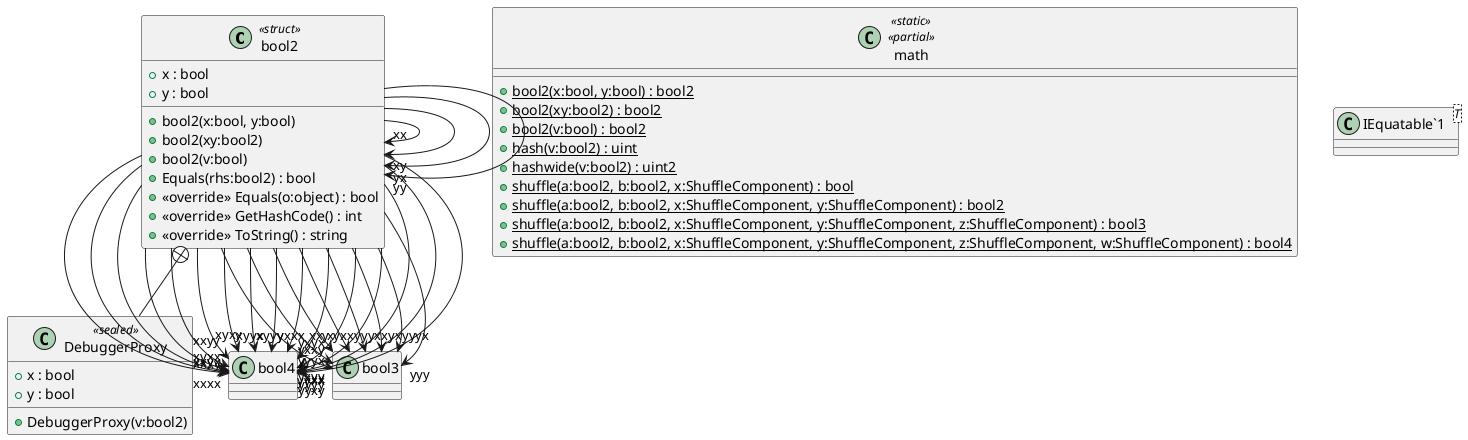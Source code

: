 @startuml
class bool2 <<struct>> {
    + x : bool
    + y : bool
    + bool2(x:bool, y:bool)
    + bool2(xy:bool2)
    + bool2(v:bool)
    + Equals(rhs:bool2) : bool
    + <<override>> Equals(o:object) : bool
    + <<override>> GetHashCode() : int
    + <<override>> ToString() : string
}
class math <<static>> <<partial>> {
    + {static} bool2(x:bool, y:bool) : bool2
    + {static} bool2(xy:bool2) : bool2
    + {static} bool2(v:bool) : bool2
    + {static} hash(v:bool2) : uint
    + {static} hashwide(v:bool2) : uint2
    + {static} shuffle(a:bool2, b:bool2, x:ShuffleComponent) : bool
    + {static} shuffle(a:bool2, b:bool2, x:ShuffleComponent, y:ShuffleComponent) : bool2
    + {static} shuffle(a:bool2, b:bool2, x:ShuffleComponent, y:ShuffleComponent, z:ShuffleComponent) : bool3
    + {static} shuffle(a:bool2, b:bool2, x:ShuffleComponent, y:ShuffleComponent, z:ShuffleComponent, w:ShuffleComponent) : bool4
}
class "IEquatable`1"<T> {
}
class DebuggerProxy <<sealed>> {
    + x : bool
    + y : bool
    + DebuggerProxy(v:bool2)
}
bool2 --> "xxxx" bool4
bool2 --> "xxxy" bool4
bool2 --> "xxyx" bool4
bool2 --> "xxyy" bool4
bool2 --> "xyxx" bool4
bool2 --> "xyxy" bool4
bool2 --> "xyyx" bool4
bool2 --> "xyyy" bool4
bool2 --> "yxxx" bool4
bool2 --> "yxxy" bool4
bool2 --> "yxyx" bool4
bool2 --> "yxyy" bool4
bool2 --> "yyxx" bool4
bool2 --> "yyxy" bool4
bool2 --> "yyyx" bool4
bool2 --> "yyyy" bool4
bool2 --> "xxx" bool3
bool2 --> "xxy" bool3
bool2 --> "xyx" bool3
bool2 --> "xyy" bool3
bool2 --> "yxx" bool3
bool2 --> "yxy" bool3
bool2 --> "yyx" bool3
bool2 --> "yyy" bool3
bool2 --> "xx" bool2
bool2 --> "xy" bool2
bool2 --> "yx" bool2
bool2 --> "yy" bool2
bool2 +-- DebuggerProxy
@enduml
